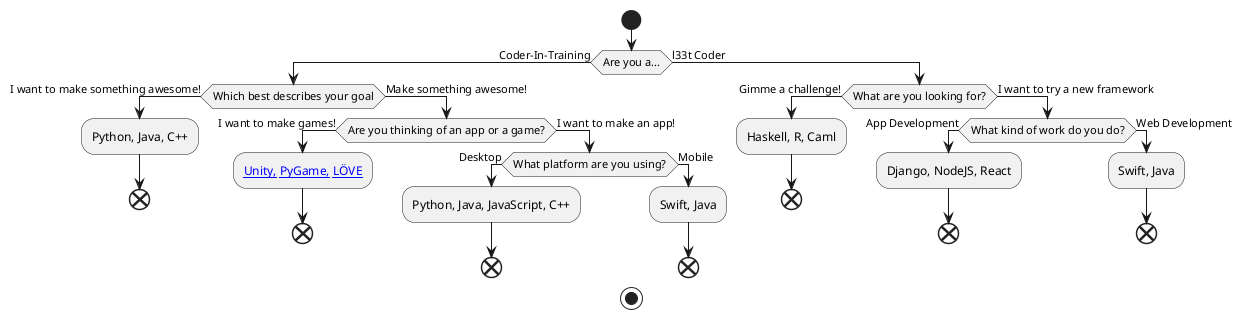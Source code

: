 @startuml
start

if (Are you a...) then (Coder-In-Training)
  if (Which best describes your goal) then (I want to make something awesome!)
    :Python, Java, C++;
    end
  else (Make something awesome!)
    if (Are you thinking of an app or a game?) then (I want to make games!)
      :[[https://unity.com Unity,]] [[https://www.pygame.org/news PyGame,]] [[http://love2d.org LÖVE]];
      end
    else (I want to make an app!)
      if (What platform are you using?) then (Desktop)
        :Python, Java, JavaScript, C++;
        end
      else (Mobile)
        :Swift, Java;
        end
      endif
    endif
  endif 
else (l33t Coder)
  if (What are you looking for?) then (Gimme a challenge!)
    :Haskell, R, Caml;
    end
  else (I want to try a new framework)
    if (What kind of work do you do?) then (App Development)
      :Django, NodeJS, React;
      end 
    else (Web Development)
      :Swift, Java;
      end
    endif
  endif
endif

stop
@enduml
